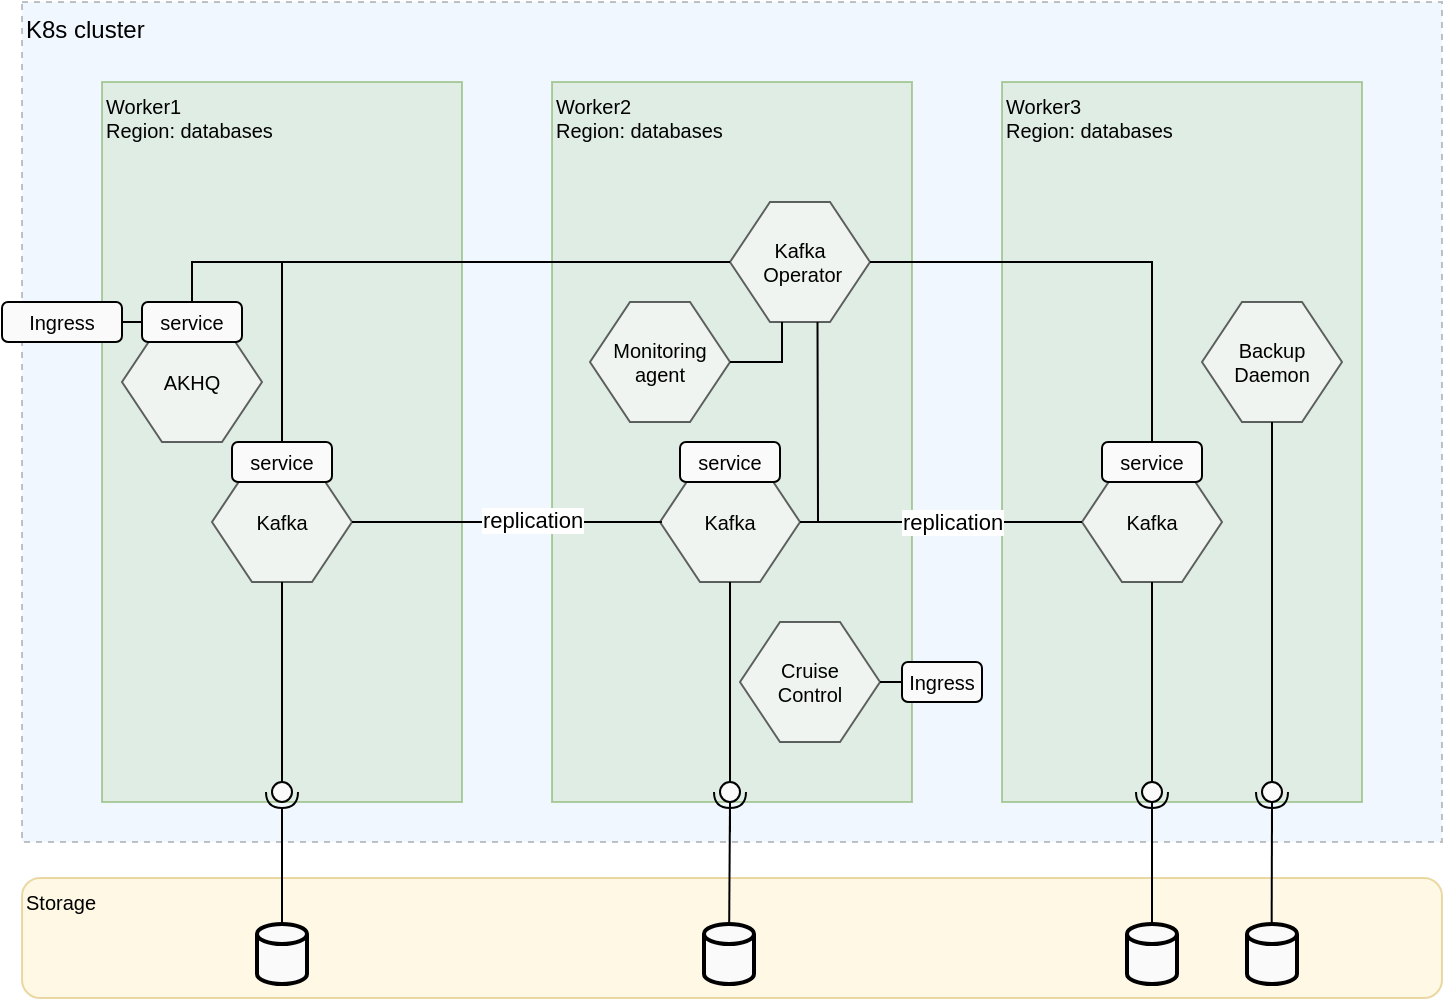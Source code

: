 <mxfile version="21.3.8" type="device" pages="2">
  <diagram name="Страница 1" id="-YfgnIa4UP3WqKYYjQnH">
    <mxGraphModel dx="1434" dy="739" grid="1" gridSize="10" guides="1" tooltips="1" connect="1" arrows="1" fold="1" page="1" pageScale="1" pageWidth="827" pageHeight="1169" math="0" shadow="0">
      <root>
        <mxCell id="0" />
        <mxCell id="1" parent="0" />
        <mxCell id="nIf3mJZDL3B-lu-TJZeq-2" value="K8s cluster" style="rounded=0;whiteSpace=wrap;html=1;shadow=0;align=left;verticalAlign=top;fillColor=#cce5ff;strokeColor=#36393d;glass=0;opacity=30;dashed=1;" parent="1" vertex="1">
          <mxGeometry x="60" y="40" width="710" height="420" as="geometry" />
        </mxCell>
        <mxCell id="nIf3mJZDL3B-lu-TJZeq-11" value="Worker3&lt;br style=&quot;font-size: 10px;&quot;&gt;&lt;div style=&quot;font-size: 10px;&quot;&gt;&lt;span style=&quot;background-color: initial; font-size: 10px;&quot;&gt;Region: databases&lt;/span&gt;&lt;/div&gt;" style="rounded=0;whiteSpace=wrap;html=1;shadow=0;fillColor=#d5e8d4;strokeColor=#82b366;opacity=60;align=left;verticalAlign=top;fontSize=10;" parent="1" vertex="1">
          <mxGeometry x="550" y="80" width="180" height="360" as="geometry" />
        </mxCell>
        <mxCell id="nIf3mJZDL3B-lu-TJZeq-5" value="Worker1&lt;br style=&quot;font-size: 10px;&quot;&gt;&lt;div style=&quot;font-size: 10px;&quot;&gt;&lt;span style=&quot;background-color: initial; font-size: 10px;&quot;&gt;Region: databases&lt;/span&gt;&lt;/div&gt;" style="rounded=0;whiteSpace=wrap;html=1;shadow=0;fillColor=#d5e8d4;strokeColor=#82b366;opacity=60;align=left;verticalAlign=top;fontSize=10;" parent="1" vertex="1">
          <mxGeometry x="100" y="80" width="180" height="360" as="geometry" />
        </mxCell>
        <mxCell id="nIf3mJZDL3B-lu-TJZeq-10" value="Worker2&lt;br style=&quot;font-size: 10px;&quot;&gt;&lt;div style=&quot;font-size: 10px;&quot;&gt;&lt;span style=&quot;background-color: initial; font-size: 10px;&quot;&gt;Region: databases&lt;/span&gt;&lt;/div&gt;" style="rounded=0;whiteSpace=wrap;html=1;shadow=0;fillColor=#d5e8d4;strokeColor=#82b366;opacity=60;align=left;verticalAlign=top;fontSize=10;" parent="1" vertex="1">
          <mxGeometry x="325" y="80" width="180" height="360" as="geometry" />
        </mxCell>
        <mxCell id="nIf3mJZDL3B-lu-TJZeq-15" value="" style="group" parent="1" vertex="1" connectable="0">
          <mxGeometry x="155" y="260" width="70" height="70" as="geometry" />
        </mxCell>
        <mxCell id="nIf3mJZDL3B-lu-TJZeq-12" value="Kafka" style="shape=hexagon;perimeter=hexagonPerimeter2;whiteSpace=wrap;html=1;fixedSize=1;rounded=0;shadow=0;glass=0;sketch=0;fontSize=10;fillColor=#FAFAFA;opacity=60;" parent="nIf3mJZDL3B-lu-TJZeq-15" vertex="1">
          <mxGeometry y="10" width="70" height="60" as="geometry" />
        </mxCell>
        <mxCell id="nIf3mJZDL3B-lu-TJZeq-13" value="service" style="rounded=1;whiteSpace=wrap;html=1;shadow=0;glass=0;sketch=0;fontSize=10;fillColor=#FAFAFA;" parent="nIf3mJZDL3B-lu-TJZeq-15" vertex="1">
          <mxGeometry x="10" width="50" height="20" as="geometry" />
        </mxCell>
        <mxCell id="nIf3mJZDL3B-lu-TJZeq-16" value="" style="group" parent="1" vertex="1" connectable="0">
          <mxGeometry x="379" y="260" width="70" height="70" as="geometry" />
        </mxCell>
        <mxCell id="nIf3mJZDL3B-lu-TJZeq-17" value="Kafka" style="shape=hexagon;perimeter=hexagonPerimeter2;whiteSpace=wrap;html=1;fixedSize=1;rounded=0;shadow=0;glass=0;sketch=0;fontSize=10;fillColor=#FAFAFA;opacity=60;" parent="nIf3mJZDL3B-lu-TJZeq-16" vertex="1">
          <mxGeometry y="10" width="70" height="60" as="geometry" />
        </mxCell>
        <mxCell id="nIf3mJZDL3B-lu-TJZeq-18" value="service" style="rounded=1;whiteSpace=wrap;html=1;shadow=0;glass=0;sketch=0;fontSize=10;fillColor=#FAFAFA;" parent="nIf3mJZDL3B-lu-TJZeq-16" vertex="1">
          <mxGeometry x="10" width="50" height="20" as="geometry" />
        </mxCell>
        <mxCell id="nIf3mJZDL3B-lu-TJZeq-22" value="" style="group" parent="1" vertex="1" connectable="0">
          <mxGeometry x="409" y="130" width="70" height="70" as="geometry" />
        </mxCell>
        <mxCell id="nIf3mJZDL3B-lu-TJZeq-23" value="Kafka&lt;br&gt;&amp;nbsp;Operator" style="shape=hexagon;perimeter=hexagonPerimeter2;whiteSpace=wrap;html=1;fixedSize=1;rounded=0;shadow=0;glass=0;sketch=0;fontSize=10;fillColor=#FAFAFA;opacity=60;" parent="nIf3mJZDL3B-lu-TJZeq-22" vertex="1">
          <mxGeometry x="5" y="10" width="70" height="60" as="geometry" />
        </mxCell>
        <mxCell id="nIf3mJZDL3B-lu-TJZeq-24" value="" style="group" parent="1" vertex="1" connectable="0">
          <mxGeometry x="344" y="180" width="70" height="70" as="geometry" />
        </mxCell>
        <mxCell id="nIf3mJZDL3B-lu-TJZeq-25" value="Monitoring agent" style="shape=hexagon;perimeter=hexagonPerimeter2;whiteSpace=wrap;html=1;fixedSize=1;rounded=0;shadow=0;glass=0;sketch=0;fontSize=10;fillColor=#FAFAFA;opacity=60;" parent="nIf3mJZDL3B-lu-TJZeq-24" vertex="1">
          <mxGeometry y="10" width="70" height="60" as="geometry" />
        </mxCell>
        <mxCell id="nIf3mJZDL3B-lu-TJZeq-26" value="" style="group" parent="1" vertex="1" connectable="0">
          <mxGeometry x="650" y="180" width="70" height="70" as="geometry" />
        </mxCell>
        <mxCell id="nIf3mJZDL3B-lu-TJZeq-27" value="Backup Daemon" style="shape=hexagon;perimeter=hexagonPerimeter2;whiteSpace=wrap;html=1;fixedSize=1;rounded=0;shadow=0;glass=0;sketch=0;fontSize=10;fillColor=#FAFAFA;opacity=60;" parent="nIf3mJZDL3B-lu-TJZeq-26" vertex="1">
          <mxGeometry y="10" width="70" height="60" as="geometry" />
        </mxCell>
        <mxCell id="nIf3mJZDL3B-lu-TJZeq-28" value="Storage" style="rounded=1;whiteSpace=wrap;html=1;shadow=0;glass=0;sketch=0;fontSize=10;fillColor=#fff2cc;align=left;verticalAlign=top;strokeColor=#d6b656;opacity=50;" parent="1" vertex="1">
          <mxGeometry x="60" y="478" width="710" height="60" as="geometry" />
        </mxCell>
        <mxCell id="nIf3mJZDL3B-lu-TJZeq-30" value="" style="strokeWidth=2;html=1;shape=mxgraph.flowchart.database;whiteSpace=wrap;rounded=0;shadow=0;glass=0;sketch=0;fontSize=10;fillColor=#FAFAFA;" parent="1" vertex="1">
          <mxGeometry x="177.5" y="501" width="25" height="30" as="geometry" />
        </mxCell>
        <mxCell id="nIf3mJZDL3B-lu-TJZeq-32" value="" style="strokeWidth=2;html=1;shape=mxgraph.flowchart.database;whiteSpace=wrap;rounded=0;shadow=0;glass=0;sketch=0;fontSize=10;fillColor=#FAFAFA;" parent="1" vertex="1">
          <mxGeometry x="612.5" y="501" width="25" height="30" as="geometry" />
        </mxCell>
        <mxCell id="nIf3mJZDL3B-lu-TJZeq-36" value="" style="group;rotation=90;" parent="1" vertex="1" connectable="0">
          <mxGeometry x="170" y="430" width="40" height="10" as="geometry" />
        </mxCell>
        <mxCell id="nIf3mJZDL3B-lu-TJZeq-33" value="" style="rounded=0;orthogonalLoop=1;jettySize=auto;html=1;endArrow=none;endFill=0;sketch=0;sourcePerimeterSpacing=0;targetPerimeterSpacing=0;fontSize=10;" parent="nIf3mJZDL3B-lu-TJZeq-36" target="nIf3mJZDL3B-lu-TJZeq-35" edge="1">
          <mxGeometry relative="1" as="geometry">
            <mxPoint x="20" y="-15" as="sourcePoint" />
          </mxGeometry>
        </mxCell>
        <mxCell id="nIf3mJZDL3B-lu-TJZeq-34" value="" style="rounded=0;orthogonalLoop=1;jettySize=auto;html=1;endArrow=halfCircle;endFill=0;entryX=0.5;entryY=0.5;endSize=6;strokeWidth=1;sketch=0;fontSize=10;" parent="nIf3mJZDL3B-lu-TJZeq-36" target="nIf3mJZDL3B-lu-TJZeq-35" edge="1">
          <mxGeometry relative="1" as="geometry">
            <mxPoint x="20" y="25" as="sourcePoint" />
          </mxGeometry>
        </mxCell>
        <mxCell id="nIf3mJZDL3B-lu-TJZeq-35" value="" style="ellipse;whiteSpace=wrap;html=1;align=center;aspect=fixed;resizable=0;points=[];outlineConnect=0;sketch=0;rounded=0;shadow=0;glass=0;fontSize=10;fillColor=#FAFAFA;rotation=90;" parent="nIf3mJZDL3B-lu-TJZeq-36" vertex="1">
          <mxGeometry x="15" width="10" height="10" as="geometry" />
        </mxCell>
        <mxCell id="nIf3mJZDL3B-lu-TJZeq-38" value="" style="endArrow=none;html=1;rounded=0;fontSize=10;" parent="1" target="nIf3mJZDL3B-lu-TJZeq-30" edge="1">
          <mxGeometry width="50" height="50" relative="1" as="geometry">
            <mxPoint x="190" y="450" as="sourcePoint" />
            <mxPoint x="580" y="350" as="targetPoint" />
          </mxGeometry>
        </mxCell>
        <mxCell id="nIf3mJZDL3B-lu-TJZeq-39" value="" style="endArrow=none;html=1;rounded=0;fontSize=10;exitX=0.5;exitY=1;exitDx=0;exitDy=0;" parent="1" source="nIf3mJZDL3B-lu-TJZeq-12" edge="1">
          <mxGeometry width="50" height="50" relative="1" as="geometry">
            <mxPoint x="530" y="380" as="sourcePoint" />
            <mxPoint x="190" y="420" as="targetPoint" />
          </mxGeometry>
        </mxCell>
        <mxCell id="nIf3mJZDL3B-lu-TJZeq-40" value="" style="group;rotation=90;" parent="1" vertex="1" connectable="0">
          <mxGeometry x="394" y="430" width="40" height="10" as="geometry" />
        </mxCell>
        <mxCell id="nIf3mJZDL3B-lu-TJZeq-41" value="" style="rounded=0;orthogonalLoop=1;jettySize=auto;html=1;endArrow=none;endFill=0;sketch=0;sourcePerimeterSpacing=0;targetPerimeterSpacing=0;fontSize=10;" parent="nIf3mJZDL3B-lu-TJZeq-40" target="nIf3mJZDL3B-lu-TJZeq-43" edge="1">
          <mxGeometry relative="1" as="geometry">
            <mxPoint x="20" y="-15" as="sourcePoint" />
          </mxGeometry>
        </mxCell>
        <mxCell id="nIf3mJZDL3B-lu-TJZeq-42" value="" style="rounded=0;orthogonalLoop=1;jettySize=auto;html=1;endArrow=halfCircle;endFill=0;entryX=0.5;entryY=0.5;endSize=6;strokeWidth=1;sketch=0;fontSize=10;" parent="nIf3mJZDL3B-lu-TJZeq-40" target="nIf3mJZDL3B-lu-TJZeq-43" edge="1">
          <mxGeometry relative="1" as="geometry">
            <mxPoint x="20" y="25" as="sourcePoint" />
          </mxGeometry>
        </mxCell>
        <mxCell id="nIf3mJZDL3B-lu-TJZeq-43" value="" style="ellipse;whiteSpace=wrap;html=1;align=center;aspect=fixed;resizable=0;points=[];outlineConnect=0;sketch=0;rounded=0;shadow=0;glass=0;fontSize=10;fillColor=#FAFAFA;rotation=90;" parent="nIf3mJZDL3B-lu-TJZeq-40" vertex="1">
          <mxGeometry x="15" width="10" height="10" as="geometry" />
        </mxCell>
        <mxCell id="nIf3mJZDL3B-lu-TJZeq-44" value="" style="group;rotation=90;" parent="1" vertex="1" connectable="0">
          <mxGeometry x="605" y="430" width="40" height="10" as="geometry" />
        </mxCell>
        <mxCell id="nIf3mJZDL3B-lu-TJZeq-45" value="" style="rounded=0;orthogonalLoop=1;jettySize=auto;html=1;endArrow=none;endFill=0;sketch=0;sourcePerimeterSpacing=0;targetPerimeterSpacing=0;fontSize=10;" parent="nIf3mJZDL3B-lu-TJZeq-44" target="nIf3mJZDL3B-lu-TJZeq-47" edge="1">
          <mxGeometry relative="1" as="geometry">
            <mxPoint x="20" y="-15" as="sourcePoint" />
          </mxGeometry>
        </mxCell>
        <mxCell id="nIf3mJZDL3B-lu-TJZeq-46" value="" style="rounded=0;orthogonalLoop=1;jettySize=auto;html=1;endArrow=halfCircle;endFill=0;entryX=0.5;entryY=0.5;endSize=6;strokeWidth=1;sketch=0;fontSize=10;" parent="nIf3mJZDL3B-lu-TJZeq-44" target="nIf3mJZDL3B-lu-TJZeq-47" edge="1">
          <mxGeometry relative="1" as="geometry">
            <mxPoint x="20" y="25" as="sourcePoint" />
          </mxGeometry>
        </mxCell>
        <mxCell id="nIf3mJZDL3B-lu-TJZeq-47" value="" style="ellipse;whiteSpace=wrap;html=1;align=center;aspect=fixed;resizable=0;points=[];outlineConnect=0;sketch=0;rounded=0;shadow=0;glass=0;fontSize=10;fillColor=#FAFAFA;rotation=90;" parent="nIf3mJZDL3B-lu-TJZeq-44" vertex="1">
          <mxGeometry x="15" width="10" height="10" as="geometry" />
        </mxCell>
        <mxCell id="nIf3mJZDL3B-lu-TJZeq-48" value="" style="endArrow=none;html=1;rounded=0;fontSize=10;startArrow=none;" parent="1" source="nIf3mJZDL3B-lu-TJZeq-31" edge="1">
          <mxGeometry width="50" height="50" relative="1" as="geometry">
            <mxPoint x="410" y="460" as="sourcePoint" />
            <mxPoint x="414" y="520" as="targetPoint" />
          </mxGeometry>
        </mxCell>
        <mxCell id="nIf3mJZDL3B-lu-TJZeq-49" value="" style="endArrow=none;html=1;rounded=0;fontSize=10;" parent="1" source="nIf3mJZDL3B-lu-TJZeq-43" target="nIf3mJZDL3B-lu-TJZeq-17" edge="1">
          <mxGeometry width="50" height="50" relative="1" as="geometry">
            <mxPoint x="530" y="400" as="sourcePoint" />
            <mxPoint x="580" y="350" as="targetPoint" />
          </mxGeometry>
        </mxCell>
        <mxCell id="nIf3mJZDL3B-lu-TJZeq-50" value="" style="endArrow=none;html=1;rounded=0;fontSize=10;entryX=0.5;entryY=1;entryDx=0;entryDy=0;" parent="1" source="nIf3mJZDL3B-lu-TJZeq-47" target="lXNFpKhYP-mfcQU4R0Z0-6" edge="1">
          <mxGeometry width="50" height="50" relative="1" as="geometry">
            <mxPoint x="530" y="400" as="sourcePoint" />
            <mxPoint x="625" y="320" as="targetPoint" />
          </mxGeometry>
        </mxCell>
        <mxCell id="nIf3mJZDL3B-lu-TJZeq-51" value="" style="endArrow=none;html=1;rounded=0;fontSize=10;exitX=0.5;exitY=0;exitDx=0;exitDy=0;exitPerimeter=0;" parent="1" source="nIf3mJZDL3B-lu-TJZeq-32" target="nIf3mJZDL3B-lu-TJZeq-47" edge="1">
          <mxGeometry width="50" height="50" relative="1" as="geometry">
            <mxPoint x="530" y="400" as="sourcePoint" />
            <mxPoint x="580" y="350" as="targetPoint" />
          </mxGeometry>
        </mxCell>
        <mxCell id="nIf3mJZDL3B-lu-TJZeq-52" value="" style="endArrow=none;html=1;rounded=0;fontSize=10;exitX=0;exitY=0.5;exitDx=0;exitDy=0;" parent="1" source="nIf3mJZDL3B-lu-TJZeq-23" target="nIf3mJZDL3B-lu-TJZeq-13" edge="1">
          <mxGeometry width="50" height="50" relative="1" as="geometry">
            <mxPoint x="530" y="340" as="sourcePoint" />
            <mxPoint x="580" y="290" as="targetPoint" />
            <Array as="points">
              <mxPoint x="190" y="170" />
            </Array>
          </mxGeometry>
        </mxCell>
        <mxCell id="nIf3mJZDL3B-lu-TJZeq-54" value="" style="endArrow=none;html=1;rounded=0;fontSize=10;exitX=1;exitY=0.5;exitDx=0;exitDy=0;entryX=0.5;entryY=0;entryDx=0;entryDy=0;" parent="1" source="nIf3mJZDL3B-lu-TJZeq-23" edge="1">
          <mxGeometry width="50" height="50" relative="1" as="geometry">
            <mxPoint x="530" y="340" as="sourcePoint" />
            <mxPoint x="625" y="260" as="targetPoint" />
            <Array as="points">
              <mxPoint x="625" y="170" />
            </Array>
          </mxGeometry>
        </mxCell>
        <mxCell id="nIf3mJZDL3B-lu-TJZeq-55" value="" style="endArrow=none;html=1;rounded=0;fontSize=10;entryX=1;entryY=0.5;entryDx=0;entryDy=0;" parent="1" target="nIf3mJZDL3B-lu-TJZeq-25" edge="1">
          <mxGeometry width="50" height="50" relative="1" as="geometry">
            <mxPoint x="440" y="200" as="sourcePoint" />
            <mxPoint x="580" y="290" as="targetPoint" />
            <Array as="points">
              <mxPoint x="440" y="220" />
            </Array>
          </mxGeometry>
        </mxCell>
        <mxCell id="nIf3mJZDL3B-lu-TJZeq-57" value="" style="endArrow=none;html=1;rounded=0;fontSize=10;entryX=0.625;entryY=1;entryDx=0;entryDy=0;exitX=1;exitY=0.5;exitDx=0;exitDy=0;" parent="1" source="nIf3mJZDL3B-lu-TJZeq-17" target="nIf3mJZDL3B-lu-TJZeq-23" edge="1">
          <mxGeometry width="50" height="50" relative="1" as="geometry">
            <mxPoint x="530" y="340" as="sourcePoint" />
            <mxPoint x="580" y="290" as="targetPoint" />
            <Array as="points">
              <mxPoint x="458" y="300" />
            </Array>
          </mxGeometry>
        </mxCell>
        <mxCell id="nIf3mJZDL3B-lu-TJZeq-58" value="" style="endArrow=none;html=1;rounded=0;fontSize=10;exitX=1;exitY=0.5;exitDx=0;exitDy=0;entryX=0.014;entryY=0.5;entryDx=0;entryDy=0;entryPerimeter=0;startArrow=none;" parent="1" target="nIf3mJZDL3B-lu-TJZeq-17" edge="1">
          <mxGeometry width="50" height="50" relative="1" as="geometry">
            <mxPoint x="325" y="300" as="sourcePoint" />
            <mxPoint x="580" y="290" as="targetPoint" />
          </mxGeometry>
        </mxCell>
        <mxCell id="nIf3mJZDL3B-lu-TJZeq-60" value="" style="endArrow=none;html=1;rounded=0;fontSize=10;exitX=1;exitY=0.5;exitDx=0;exitDy=0;entryX=0;entryY=0.5;entryDx=0;entryDy=0;" parent="1" source="nIf3mJZDL3B-lu-TJZeq-12" target="nIf3mJZDL3B-lu-TJZeq-17" edge="1">
          <mxGeometry width="50" height="50" relative="1" as="geometry">
            <mxPoint x="225" y="300" as="sourcePoint" />
            <mxPoint x="275.7" y="300" as="targetPoint" />
          </mxGeometry>
        </mxCell>
        <mxCell id="lXNFpKhYP-mfcQU4R0Z0-1" value="replication" style="edgeLabel;html=1;align=center;verticalAlign=middle;resizable=0;points=[];" parent="nIf3mJZDL3B-lu-TJZeq-60" vertex="1" connectable="0">
          <mxGeometry x="0.169" y="1" relative="1" as="geometry">
            <mxPoint as="offset" />
          </mxGeometry>
        </mxCell>
        <mxCell id="nIf3mJZDL3B-lu-TJZeq-63" value="" style="endArrow=none;html=1;rounded=0;fontSize=10;" parent="1" source="nIf3mJZDL3B-lu-TJZeq-43" target="nIf3mJZDL3B-lu-TJZeq-31" edge="1">
          <mxGeometry width="50" height="50" relative="1" as="geometry">
            <mxPoint x="414" y="440.0" as="sourcePoint" />
            <mxPoint x="414" y="520" as="targetPoint" />
          </mxGeometry>
        </mxCell>
        <mxCell id="nIf3mJZDL3B-lu-TJZeq-31" value="" style="strokeWidth=2;html=1;shape=mxgraph.flowchart.database;whiteSpace=wrap;rounded=0;shadow=0;glass=0;sketch=0;fontSize=10;fillColor=#FAFAFA;" parent="1" vertex="1">
          <mxGeometry x="401" y="501" width="25" height="30" as="geometry" />
        </mxCell>
        <mxCell id="lXNFpKhYP-mfcQU4R0Z0-5" value="" style="group" parent="1" vertex="1" connectable="0">
          <mxGeometry x="590" y="260" width="70" height="70" as="geometry" />
        </mxCell>
        <mxCell id="lXNFpKhYP-mfcQU4R0Z0-6" value="Kafka" style="shape=hexagon;perimeter=hexagonPerimeter2;whiteSpace=wrap;html=1;fixedSize=1;rounded=0;shadow=0;glass=0;sketch=0;fontSize=10;fillColor=#FAFAFA;opacity=60;" parent="lXNFpKhYP-mfcQU4R0Z0-5" vertex="1">
          <mxGeometry y="10" width="70" height="60" as="geometry" />
        </mxCell>
        <mxCell id="lXNFpKhYP-mfcQU4R0Z0-7" value="service" style="rounded=1;whiteSpace=wrap;html=1;shadow=0;glass=0;sketch=0;fontSize=10;fillColor=#FAFAFA;" parent="lXNFpKhYP-mfcQU4R0Z0-5" vertex="1">
          <mxGeometry x="10" width="50" height="20" as="geometry" />
        </mxCell>
        <mxCell id="lXNFpKhYP-mfcQU4R0Z0-8" style="edgeStyle=orthogonalEdgeStyle;rounded=0;orthogonalLoop=1;jettySize=auto;html=1;entryX=0;entryY=0.5;entryDx=0;entryDy=0;endArrow=none;endFill=0;" parent="1" source="nIf3mJZDL3B-lu-TJZeq-17" target="lXNFpKhYP-mfcQU4R0Z0-6" edge="1">
          <mxGeometry relative="1" as="geometry" />
        </mxCell>
        <mxCell id="lXNFpKhYP-mfcQU4R0Z0-9" value="replication" style="edgeLabel;html=1;align=center;verticalAlign=middle;resizable=0;points=[];" parent="lXNFpKhYP-mfcQU4R0Z0-8" vertex="1" connectable="0">
          <mxGeometry x="0.075" relative="1" as="geometry">
            <mxPoint as="offset" />
          </mxGeometry>
        </mxCell>
        <mxCell id="lXNFpKhYP-mfcQU4R0Z0-10" value="" style="group;rotation=90;" parent="1" vertex="1" connectable="0">
          <mxGeometry x="665" y="430" width="40" height="10" as="geometry" />
        </mxCell>
        <mxCell id="lXNFpKhYP-mfcQU4R0Z0-11" value="" style="rounded=0;orthogonalLoop=1;jettySize=auto;html=1;endArrow=none;endFill=0;sketch=0;sourcePerimeterSpacing=0;targetPerimeterSpacing=0;fontSize=10;" parent="lXNFpKhYP-mfcQU4R0Z0-10" target="lXNFpKhYP-mfcQU4R0Z0-13" edge="1">
          <mxGeometry relative="1" as="geometry">
            <mxPoint x="20" y="-15" as="sourcePoint" />
          </mxGeometry>
        </mxCell>
        <mxCell id="lXNFpKhYP-mfcQU4R0Z0-12" value="" style="rounded=0;orthogonalLoop=1;jettySize=auto;html=1;endArrow=halfCircle;endFill=0;entryX=0.5;entryY=0.5;endSize=6;strokeWidth=1;sketch=0;fontSize=10;" parent="lXNFpKhYP-mfcQU4R0Z0-10" target="lXNFpKhYP-mfcQU4R0Z0-13" edge="1">
          <mxGeometry relative="1" as="geometry">
            <mxPoint x="20" y="25" as="sourcePoint" />
          </mxGeometry>
        </mxCell>
        <mxCell id="lXNFpKhYP-mfcQU4R0Z0-13" value="" style="ellipse;whiteSpace=wrap;html=1;align=center;aspect=fixed;resizable=0;points=[];outlineConnect=0;sketch=0;rounded=0;shadow=0;glass=0;fontSize=10;fillColor=#FAFAFA;rotation=90;" parent="lXNFpKhYP-mfcQU4R0Z0-10" vertex="1">
          <mxGeometry x="15" width="10" height="10" as="geometry" />
        </mxCell>
        <mxCell id="lXNFpKhYP-mfcQU4R0Z0-14" value="" style="endArrow=none;html=1;rounded=0;fontSize=10;entryX=0.5;entryY=1;entryDx=0;entryDy=0;" parent="1" target="nIf3mJZDL3B-lu-TJZeq-27" edge="1">
          <mxGeometry width="50" height="50" relative="1" as="geometry">
            <mxPoint x="685" y="420" as="sourcePoint" />
            <mxPoint x="635" y="340" as="targetPoint" />
          </mxGeometry>
        </mxCell>
        <mxCell id="lXNFpKhYP-mfcQU4R0Z0-15" value="" style="endArrow=none;html=1;rounded=0;fontSize=10;exitX=0.873;exitY=0.367;exitDx=0;exitDy=0;exitPerimeter=0;" parent="1" target="lXNFpKhYP-mfcQU4R0Z0-13" edge="1">
          <mxGeometry width="50" height="50" relative="1" as="geometry">
            <mxPoint x="684.83" y="500.02" as="sourcePoint" />
            <mxPoint x="595" y="360" as="targetPoint" />
          </mxGeometry>
        </mxCell>
        <mxCell id="lXNFpKhYP-mfcQU4R0Z0-16" value="" style="strokeWidth=2;html=1;shape=mxgraph.flowchart.database;whiteSpace=wrap;rounded=0;shadow=0;glass=0;sketch=0;fontSize=10;fillColor=#FAFAFA;" parent="1" vertex="1">
          <mxGeometry x="672.5" y="501" width="25" height="30" as="geometry" />
        </mxCell>
        <mxCell id="78Qi0TAA3ckq587zNYsu-1" value="" style="group" parent="1" vertex="1" connectable="0">
          <mxGeometry x="110" y="190" width="70" height="70" as="geometry" />
        </mxCell>
        <mxCell id="78Qi0TAA3ckq587zNYsu-2" value="AKHQ" style="shape=hexagon;perimeter=hexagonPerimeter2;whiteSpace=wrap;html=1;fixedSize=1;rounded=0;shadow=0;glass=0;sketch=0;fontSize=10;fillColor=#FAFAFA;opacity=60;" parent="78Qi0TAA3ckq587zNYsu-1" vertex="1">
          <mxGeometry y="10" width="70" height="60" as="geometry" />
        </mxCell>
        <mxCell id="78Qi0TAA3ckq587zNYsu-3" value="service" style="rounded=1;whiteSpace=wrap;html=1;shadow=0;glass=0;sketch=0;fontSize=10;fillColor=#FAFAFA;" parent="78Qi0TAA3ckq587zNYsu-1" vertex="1">
          <mxGeometry x="10" width="50" height="20" as="geometry" />
        </mxCell>
        <mxCell id="78Qi0TAA3ckq587zNYsu-6" style="edgeStyle=orthogonalEdgeStyle;rounded=0;orthogonalLoop=1;jettySize=auto;html=1;exitX=0;exitY=0.5;exitDx=0;exitDy=0;entryX=0.5;entryY=0;entryDx=0;entryDy=0;endArrow=none;endFill=0;" parent="1" source="nIf3mJZDL3B-lu-TJZeq-23" target="78Qi0TAA3ckq587zNYsu-3" edge="1">
          <mxGeometry relative="1" as="geometry" />
        </mxCell>
        <mxCell id="78Qi0TAA3ckq587zNYsu-7" value="Ingress" style="rounded=1;whiteSpace=wrap;html=1;shadow=0;glass=0;sketch=0;fontSize=10;fillColor=#FAFAFA;" parent="1" vertex="1">
          <mxGeometry x="50" y="190" width="60" height="20" as="geometry" />
        </mxCell>
        <mxCell id="78Qi0TAA3ckq587zNYsu-9" value="" style="endArrow=none;html=1;rounded=0;entryX=0;entryY=0.5;entryDx=0;entryDy=0;exitX=1;exitY=0.5;exitDx=0;exitDy=0;" parent="1" source="78Qi0TAA3ckq587zNYsu-7" target="78Qi0TAA3ckq587zNYsu-3" edge="1">
          <mxGeometry width="50" height="50" relative="1" as="geometry">
            <mxPoint x="90" y="240" as="sourcePoint" />
            <mxPoint x="140" y="190" as="targetPoint" />
          </mxGeometry>
        </mxCell>
        <mxCell id="78Qi0TAA3ckq587zNYsu-10" value="" style="group" parent="1" vertex="1" connectable="0">
          <mxGeometry x="414" y="340" width="70" height="70" as="geometry" />
        </mxCell>
        <mxCell id="78Qi0TAA3ckq587zNYsu-11" value="Cruise &lt;br&gt;Control" style="shape=hexagon;perimeter=hexagonPerimeter2;whiteSpace=wrap;html=1;fixedSize=1;rounded=0;shadow=0;glass=0;sketch=0;fontSize=10;fillColor=#FAFAFA;opacity=60;" parent="78Qi0TAA3ckq587zNYsu-10" vertex="1">
          <mxGeometry x="5" y="10" width="70" height="60" as="geometry" />
        </mxCell>
        <mxCell id="78Qi0TAA3ckq587zNYsu-12" value="Ingress" style="rounded=1;whiteSpace=wrap;html=1;shadow=0;glass=0;sketch=0;fontSize=10;fillColor=#FAFAFA;" parent="1" vertex="1">
          <mxGeometry x="500" y="370" width="40" height="20" as="geometry" />
        </mxCell>
        <mxCell id="78Qi0TAA3ckq587zNYsu-15" value="" style="endArrow=none;html=1;rounded=0;exitX=1;exitY=0.5;exitDx=0;exitDy=0;entryX=0;entryY=0.5;entryDx=0;entryDy=0;" parent="1" source="78Qi0TAA3ckq587zNYsu-11" target="78Qi0TAA3ckq587zNYsu-12" edge="1">
          <mxGeometry width="50" height="50" relative="1" as="geometry">
            <mxPoint x="460" y="410" as="sourcePoint" />
            <mxPoint x="510" y="360" as="targetPoint" />
          </mxGeometry>
        </mxCell>
      </root>
    </mxGraphModel>
  </diagram>
  <diagram id="nKIUmdFqf13q6_TKDVd7" name="Страница 2">
    <mxGraphModel dx="954" dy="555" grid="1" gridSize="10" guides="1" tooltips="1" connect="1" arrows="1" fold="1" page="1" pageScale="1" pageWidth="827" pageHeight="1169" math="0" shadow="0">
      <root>
        <mxCell id="0" />
        <mxCell id="1" parent="0" />
        <mxCell id="3OOUrAOxJZfPPRbuHg8w-97" value="" style="ellipse;whiteSpace=wrap;html=1;aspect=fixed;rounded=0;shadow=0;glass=0;sketch=0;fontSize=10;opacity=60;fillColor=none;" vertex="1" parent="1">
          <mxGeometry x="289" y="80" width="390" height="390" as="geometry" />
        </mxCell>
        <mxCell id="3OOUrAOxJZfPPRbuHg8w-50" value="Amazon Flexible PostgreSQL" style="shape=cylinder3;whiteSpace=wrap;html=1;boundedLbl=1;backgroundOutline=1;size=15;rounded=0;shadow=0;glass=0;sketch=0;fontSize=10;fillColor=#f5f5f5;opacity=50;fontColor=#333333;strokeColor=#666666;" vertex="1" parent="1">
          <mxGeometry x="384" y="240" width="60" height="80" as="geometry" />
        </mxCell>
        <mxCell id="3OOUrAOxJZfPPRbuHg8w-51" value="AWS RDS/Aurora" style="shape=cylinder3;whiteSpace=wrap;html=1;boundedLbl=1;backgroundOutline=1;size=15;rounded=0;shadow=0;glass=0;sketch=0;fontSize=10;fillColor=#f5f5f5;opacity=50;fontColor=#333333;strokeColor=#666666;" vertex="1" parent="1">
          <mxGeometry x="450" y="310" width="60" height="80" as="geometry" />
        </mxCell>
        <mxCell id="3OOUrAOxJZfPPRbuHg8w-52" value="GCP&lt;br style=&quot;font-size: 10px;&quot;&gt;Cloud SQL" style="shape=cylinder3;whiteSpace=wrap;html=1;boundedLbl=1;backgroundOutline=1;size=15;rounded=0;shadow=0;glass=0;sketch=0;fontSize=10;fillColor=#f5f5f5;opacity=50;fontColor=#333333;strokeColor=#666666;" vertex="1" parent="1">
          <mxGeometry x="520" y="240" width="60" height="80" as="geometry" />
        </mxCell>
        <mxCell id="3OOUrAOxJZfPPRbuHg8w-53" value="PosgreSQL" style="shape=cylinder3;whiteSpace=wrap;html=1;boundedLbl=1;backgroundOutline=1;size=15;rounded=0;shadow=0;glass=0;sketch=0;fontSize=10;fillColor=#f5f5f5;opacity=50;strokeColor=#666666;fontColor=#333333;" vertex="1" parent="1">
          <mxGeometry x="450" y="170" width="60" height="80" as="geometry" />
        </mxCell>
        <mxCell id="3OOUrAOxJZfPPRbuHg8w-70" value="" style="group" vertex="1" connectable="0" parent="1">
          <mxGeometry x="270" y="140" width="80" height="80" as="geometry" />
        </mxCell>
        <mxCell id="3OOUrAOxJZfPPRbuHg8w-61" value="" style="ellipse;shape=doubleEllipse;whiteSpace=wrap;html=1;aspect=fixed;rounded=0;shadow=0;glass=0;sketch=0;fontSize=8;fillColor=#dae8fc;opacity=70;strokeColor=#6c8ebf;" vertex="1" parent="3OOUrAOxJZfPPRbuHg8w-70">
          <mxGeometry width="80" height="80" as="geometry" />
        </mxCell>
        <mxCell id="3OOUrAOxJZfPPRbuHg8w-59" value="" style="sketch=0;pointerEvents=1;shadow=0;dashed=0;html=1;strokeColor=none;fillColor=#505050;labelPosition=center;verticalLabelPosition=bottom;verticalAlign=top;outlineConnect=0;align=center;shape=mxgraph.office.concepts.walkthrough;rounded=0;glass=0;fontSize=8;opacity=70;" vertex="1" parent="3OOUrAOxJZfPPRbuHg8w-70">
          <mxGeometry x="30" y="11" width="41" height="58" as="geometry" />
        </mxCell>
        <mxCell id="3OOUrAOxJZfPPRbuHg8w-60" value="" style="sketch=0;pointerEvents=1;shadow=0;dashed=0;html=1;strokeColor=none;fillColor=#505050;labelPosition=center;verticalLabelPosition=bottom;verticalAlign=top;outlineConnect=0;align=center;shape=mxgraph.office.concepts.settings_office_365;rounded=0;glass=0;fontSize=8;opacity=70;" vertex="1" parent="3OOUrAOxJZfPPRbuHg8w-70">
          <mxGeometry x="10" y="24.5" width="31" height="31" as="geometry" />
        </mxCell>
        <mxCell id="3OOUrAOxJZfPPRbuHg8w-71" value="" style="group" vertex="1" connectable="0" parent="1">
          <mxGeometry x="270" y="330" width="80" height="80" as="geometry" />
        </mxCell>
        <mxCell id="3OOUrAOxJZfPPRbuHg8w-68" value="" style="ellipse;shape=doubleEllipse;whiteSpace=wrap;html=1;aspect=fixed;rounded=0;shadow=0;glass=0;sketch=0;fontSize=8;fillColor=#dae8fc;opacity=70;strokeColor=#6c8ebf;" vertex="1" parent="3OOUrAOxJZfPPRbuHg8w-71">
          <mxGeometry width="80" height="80" as="geometry" />
        </mxCell>
        <mxCell id="3OOUrAOxJZfPPRbuHg8w-63" value="" style="sketch=0;shadow=0;dashed=0;html=1;strokeColor=none;fillColor=#505050;labelPosition=center;verticalLabelPosition=bottom;verticalAlign=top;outlineConnect=0;align=center;shape=mxgraph.office.databases.database_mirror_witness_node;rounded=0;glass=0;fontSize=8;opacity=70;" vertex="1" parent="3OOUrAOxJZfPPRbuHg8w-71">
          <mxGeometry x="19.5" y="20" width="40" height="40" as="geometry" />
        </mxCell>
        <mxCell id="3OOUrAOxJZfPPRbuHg8w-87" value="" style="group" vertex="1" connectable="0" parent="1">
          <mxGeometry x="620" y="140" width="80" height="80" as="geometry" />
        </mxCell>
        <mxCell id="3OOUrAOxJZfPPRbuHg8w-85" value="" style="ellipse;shape=doubleEllipse;whiteSpace=wrap;html=1;aspect=fixed;rounded=0;shadow=0;glass=0;sketch=0;fontSize=8;fillColor=#dae8fc;opacity=70;strokeColor=#6c8ebf;" vertex="1" parent="3OOUrAOxJZfPPRbuHg8w-87">
          <mxGeometry width="80" height="80" as="geometry" />
        </mxCell>
        <mxCell id="3OOUrAOxJZfPPRbuHg8w-86" value="" style="group" vertex="1" connectable="0" parent="3OOUrAOxJZfPPRbuHg8w-87">
          <mxGeometry x="14" y="10" width="50" height="58" as="geometry" />
        </mxCell>
        <mxCell id="3OOUrAOxJZfPPRbuHg8w-77" value="" style="sketch=0;shadow=0;dashed=0;html=1;strokeColor=none;fillColor=#505050;labelPosition=center;verticalLabelPosition=bottom;verticalAlign=top;outlineConnect=0;align=center;shape=mxgraph.office.databases.database_mini_3;rounded=0;glass=0;fontSize=8;opacity=70;" vertex="1" parent="3OOUrAOxJZfPPRbuHg8w-86">
          <mxGeometry x="27.083" y="24.239" width="22.917" height="25.321" as="geometry" />
        </mxCell>
        <mxCell id="3OOUrAOxJZfPPRbuHg8w-83" value="" style="sketch=0;shadow=0;dashed=0;html=1;strokeColor=none;fillColor=#505050;labelPosition=center;verticalLabelPosition=bottom;verticalAlign=top;outlineConnect=0;align=center;shape=mxgraph.office.databases.database_mirror_witness_node;rounded=0;glass=0;fontSize=8;opacity=70;" vertex="1" parent="3OOUrAOxJZfPPRbuHg8w-86">
          <mxGeometry y="6.925" width="50" height="51.075" as="geometry" />
        </mxCell>
        <mxCell id="3OOUrAOxJZfPPRbuHg8w-84" value="" style="sketch=0;pointerEvents=1;shadow=0;dashed=0;html=1;strokeColor=none;fillColor=#505050;labelPosition=center;verticalLabelPosition=bottom;verticalAlign=top;outlineConnect=0;align=center;shape=mxgraph.office.concepts.settings_office_365;rounded=0;glass=0;fontSize=8;opacity=70;" vertex="1" parent="3OOUrAOxJZfPPRbuHg8w-86">
          <mxGeometry x="26.042" width="15.625" height="14.716" as="geometry" />
        </mxCell>
        <mxCell id="3OOUrAOxJZfPPRbuHg8w-90" value="" style="group" vertex="1" connectable="0" parent="1">
          <mxGeometry x="440" y="440" width="80" height="80" as="geometry" />
        </mxCell>
        <mxCell id="3OOUrAOxJZfPPRbuHg8w-69" value="" style="ellipse;shape=doubleEllipse;whiteSpace=wrap;html=1;aspect=fixed;rounded=0;shadow=0;glass=0;sketch=0;fontSize=8;fillColor=#dae8fc;opacity=70;strokeColor=#6c8ebf;" vertex="1" parent="3OOUrAOxJZfPPRbuHg8w-90">
          <mxGeometry width="80" height="80" as="geometry" />
        </mxCell>
        <mxCell id="3OOUrAOxJZfPPRbuHg8w-88" value="" style="sketch=0;shadow=0;dashed=0;html=1;strokeColor=none;fillColor=#505050;labelPosition=center;verticalLabelPosition=bottom;verticalAlign=top;outlineConnect=0;align=center;shape=mxgraph.office.databases.database;rounded=0;glass=0;fontSize=8;opacity=70;" vertex="1" parent="3OOUrAOxJZfPPRbuHg8w-90">
          <mxGeometry x="17" y="16" width="21" height="30" as="geometry" />
        </mxCell>
        <mxCell id="3OOUrAOxJZfPPRbuHg8w-89" value="" style="sketch=0;pointerEvents=1;shadow=0;dashed=0;html=1;strokeColor=none;fillColor=#505050;labelPosition=center;verticalLabelPosition=bottom;verticalAlign=top;outlineConnect=0;align=center;shape=mxgraph.office.devices.hard_disk;rounded=0;glass=0;fontSize=8;opacity=70;" vertex="1" parent="3OOUrAOxJZfPPRbuHg8w-90">
          <mxGeometry x="40" y="31" width="22" height="30" as="geometry" />
        </mxCell>
        <mxCell id="3OOUrAOxJZfPPRbuHg8w-93" value="" style="group" vertex="1" connectable="0" parent="1">
          <mxGeometry x="620" y="330" width="80" height="80" as="geometry" />
        </mxCell>
        <mxCell id="3OOUrAOxJZfPPRbuHg8w-92" value="" style="ellipse;shape=doubleEllipse;whiteSpace=wrap;html=1;aspect=fixed;rounded=0;shadow=0;glass=0;sketch=0;fontSize=8;fillColor=#dae8fc;opacity=70;strokeColor=#6c8ebf;" vertex="1" parent="3OOUrAOxJZfPPRbuHg8w-93">
          <mxGeometry width="80" height="80" as="geometry" />
        </mxCell>
        <mxCell id="3OOUrAOxJZfPPRbuHg8w-91" value="" style="sketch=0;html=1;dashed=0;whitespace=wrap;fillColor=#7d7f83;strokeColor=#ffffff;points=[[0.005,0.63,0],[0.1,0.2,0],[0.9,0.2,0],[0.5,0,0],[0.995,0.63,0],[0.72,0.99,0],[0.5,1,0],[0.28,0.99,0]];verticalLabelPosition=bottom;align=center;verticalAlign=top;shape=mxgraph.kubernetes.icon;prIcon=api;rounded=0;shadow=0;glass=0;fontSize=10;opacity=80;" vertex="1" parent="3OOUrAOxJZfPPRbuHg8w-93">
          <mxGeometry x="11" y="3" width="59" height="70" as="geometry" />
        </mxCell>
        <mxCell id="3OOUrAOxJZfPPRbuHg8w-94" value="" style="group" vertex="1" connectable="0" parent="1">
          <mxGeometry x="444" y="50" width="80" height="80" as="geometry" />
        </mxCell>
        <mxCell id="3OOUrAOxJZfPPRbuHg8w-75" value="" style="ellipse;shape=doubleEllipse;whiteSpace=wrap;html=1;aspect=fixed;rounded=0;shadow=0;glass=0;sketch=0;fontSize=8;fillColor=#dae8fc;opacity=70;strokeColor=#6c8ebf;" vertex="1" parent="3OOUrAOxJZfPPRbuHg8w-94">
          <mxGeometry width="80" height="80" as="geometry" />
        </mxCell>
        <mxCell id="3OOUrAOxJZfPPRbuHg8w-72" value="" style="sketch=0;shadow=0;dashed=0;html=1;strokeColor=none;fillColor=#505050;labelPosition=center;verticalLabelPosition=bottom;verticalAlign=top;outlineConnect=0;align=center;shape=mxgraph.office.databases.monitoring_store;rounded=0;glass=0;fontSize=8;opacity=70;" vertex="1" parent="3OOUrAOxJZfPPRbuHg8w-94">
          <mxGeometry x="20" y="20" width="40" height="40" as="geometry" />
        </mxCell>
        <mxCell id="3OOUrAOxJZfPPRbuHg8w-79" value="" style="sketch=0;pointerEvents=1;shadow=0;dashed=0;html=1;strokeColor=none;fillColor=#505050;labelPosition=center;verticalLabelPosition=bottom;verticalAlign=top;outlineConnect=0;align=center;shape=mxgraph.office.concepts.search;rounded=0;glass=0;fontSize=8;opacity=70;" vertex="1" parent="3OOUrAOxJZfPPRbuHg8w-94">
          <mxGeometry x="20" y="41.5" width="20" height="18.5" as="geometry" />
        </mxCell>
        <mxCell id="3OOUrAOxJZfPPRbuHg8w-99" value="Operator Framework" style="text;strokeColor=none;align=center;fillColor=none;html=1;verticalAlign=middle;whiteSpace=wrap;rounded=0;fontSize=12;" vertex="1" parent="1">
          <mxGeometry x="200" y="130" width="60" height="30" as="geometry" />
        </mxCell>
        <mxCell id="3OOUrAOxJZfPPRbuHg8w-100" value="Monitoring agent" style="text;strokeColor=none;align=center;fillColor=none;html=1;verticalAlign=middle;whiteSpace=wrap;rounded=0;fontSize=12;" vertex="1" parent="1">
          <mxGeometry x="454" y="10" width="60" height="30" as="geometry" />
        </mxCell>
        <mxCell id="3OOUrAOxJZfPPRbuHg8w-101" value="DBaaS agent" style="text;strokeColor=none;align=center;fillColor=none;html=1;verticalAlign=middle;whiteSpace=wrap;rounded=0;fontSize=12;" vertex="1" parent="1">
          <mxGeometry x="700" y="110" width="60" height="30" as="geometry" />
        </mxCell>
        <mxCell id="3OOUrAOxJZfPPRbuHg8w-102" value="Cloud Native" style="text;strokeColor=none;align=center;fillColor=none;html=1;verticalAlign=middle;whiteSpace=wrap;rounded=0;fontSize=12;" vertex="1" parent="1">
          <mxGeometry x="700" y="320" width="60" height="30" as="geometry" />
        </mxCell>
        <mxCell id="3OOUrAOxJZfPPRbuHg8w-103" value="Backup agent" style="text;strokeColor=none;align=center;fillColor=none;html=1;verticalAlign=middle;whiteSpace=wrap;rounded=0;fontSize=12;" vertex="1" parent="1">
          <mxGeometry x="454" y="530" width="60" height="30" as="geometry" />
        </mxCell>
        <mxCell id="3OOUrAOxJZfPPRbuHg8w-104" value="Deployment schemes" style="text;strokeColor=none;align=center;fillColor=none;html=1;verticalAlign=middle;whiteSpace=wrap;rounded=0;fontSize=12;" vertex="1" parent="1">
          <mxGeometry x="190" y="335" width="60" height="30" as="geometry" />
        </mxCell>
      </root>
    </mxGraphModel>
  </diagram>
</mxfile>
